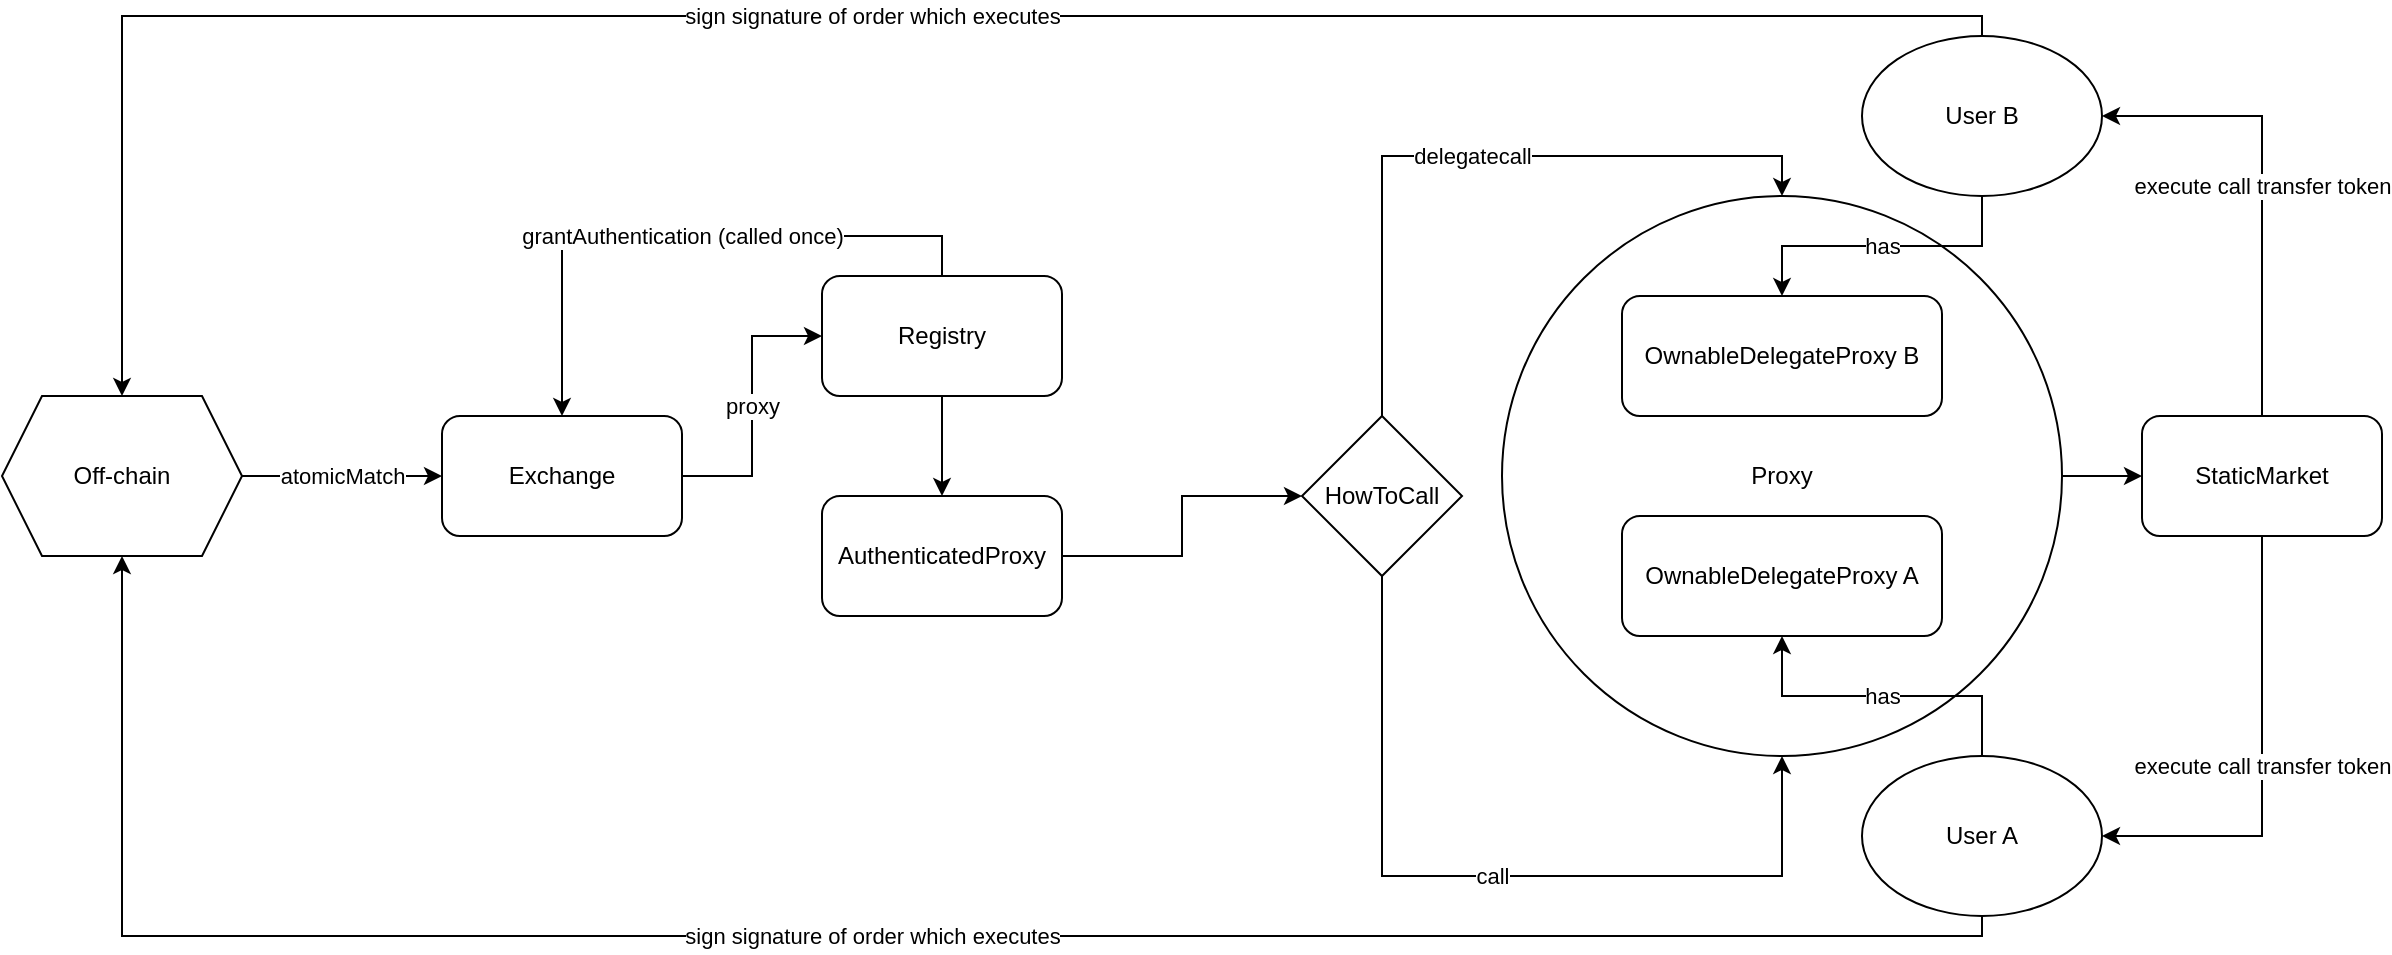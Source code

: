 <mxfile version="17.4.1" type="github"><diagram id="fuKiJAqC8t9YL4onfSZV" name="Page-1"><mxGraphModel dx="3592" dy="533" grid="1" gridSize="10" guides="1" tooltips="1" connect="1" arrows="1" fold="1" page="1" pageScale="1" pageWidth="1200" pageHeight="1600" math="0" shadow="0"><root><mxCell id="0"/><mxCell id="1" parent="0"/><mxCell id="op_VEtC7BkcbnqvF3gc2-1" value="OwnableDelegateProxy A" style="rounded=1;whiteSpace=wrap;html=1;" parent="1" vertex="1"><mxGeometry x="-530" y="290" width="160" height="60" as="geometry"/></mxCell><mxCell id="op_VEtC7BkcbnqvF3gc2-3" value="has" style="edgeStyle=orthogonalEdgeStyle;rounded=0;orthogonalLoop=1;jettySize=auto;html=1;" parent="1" source="op_VEtC7BkcbnqvF3gc2-2" target="op_VEtC7BkcbnqvF3gc2-1" edge="1"><mxGeometry relative="1" as="geometry"/></mxCell><mxCell id="Pw_K3rR0pV5wflo3pKvn-30" value="sign signature of order which executes" style="edgeStyle=orthogonalEdgeStyle;rounded=0;orthogonalLoop=1;jettySize=auto;html=1;entryX=0.5;entryY=1;entryDx=0;entryDy=0;" edge="1" parent="1" source="op_VEtC7BkcbnqvF3gc2-2" target="Pw_K3rR0pV5wflo3pKvn-29"><mxGeometry relative="1" as="geometry"><Array as="points"><mxPoint x="-350" y="500"/><mxPoint x="-1280" y="500"/></Array></mxGeometry></mxCell><mxCell id="op_VEtC7BkcbnqvF3gc2-2" value="User A" style="ellipse;whiteSpace=wrap;html=1;" parent="1" vertex="1"><mxGeometry x="-410" y="410" width="120" height="80" as="geometry"/></mxCell><mxCell id="Pw_K3rR0pV5wflo3pKvn-23" value="has" style="edgeStyle=orthogonalEdgeStyle;rounded=0;orthogonalLoop=1;jettySize=auto;html=1;" edge="1" parent="1" source="op_VEtC7BkcbnqvF3gc2-4" target="Pw_K3rR0pV5wflo3pKvn-8"><mxGeometry relative="1" as="geometry"><mxPoint as="offset"/></mxGeometry></mxCell><mxCell id="op_VEtC7BkcbnqvF3gc2-4" value="User B" style="ellipse;whiteSpace=wrap;html=1;" parent="1" vertex="1"><mxGeometry x="-410" y="50" width="120" height="80" as="geometry"/></mxCell><mxCell id="Pw_K3rR0pV5wflo3pKvn-7" style="edgeStyle=orthogonalEdgeStyle;rounded=0;orthogonalLoop=1;jettySize=auto;html=1;" edge="1" parent="1" source="Pw_K3rR0pV5wflo3pKvn-1" target="Pw_K3rR0pV5wflo3pKvn-2"><mxGeometry relative="1" as="geometry"/></mxCell><mxCell id="Pw_K3rR0pV5wflo3pKvn-18" value="&lt;span style=&quot;color: rgb(0, 0, 0); font-family: helvetica; font-size: 11px; font-style: normal; font-weight: 400; letter-spacing: normal; text-align: center; text-indent: 0px; text-transform: none; word-spacing: 0px; background-color: rgb(255, 255, 255); display: inline; float: none;&quot;&gt;grantAuthentication (called once)&lt;/span&gt;" style="edgeStyle=orthogonalEdgeStyle;rounded=0;orthogonalLoop=1;jettySize=auto;html=1;entryX=0.5;entryY=0;entryDx=0;entryDy=0;" edge="1" parent="1" source="Pw_K3rR0pV5wflo3pKvn-1" target="Pw_K3rR0pV5wflo3pKvn-9"><mxGeometry relative="1" as="geometry"><Array as="points"><mxPoint x="-870" y="150"/><mxPoint x="-1060" y="150"/></Array></mxGeometry></mxCell><mxCell id="Pw_K3rR0pV5wflo3pKvn-1" value="Registry" style="rounded=1;whiteSpace=wrap;html=1;" vertex="1" parent="1"><mxGeometry x="-930" y="170" width="120" height="60" as="geometry"/></mxCell><mxCell id="Pw_K3rR0pV5wflo3pKvn-4" value="" style="edgeStyle=orthogonalEdgeStyle;rounded=0;orthogonalLoop=1;jettySize=auto;html=1;" edge="1" parent="1" source="Pw_K3rR0pV5wflo3pKvn-2" target="Pw_K3rR0pV5wflo3pKvn-3"><mxGeometry relative="1" as="geometry"/></mxCell><mxCell id="Pw_K3rR0pV5wflo3pKvn-2" value="AuthenticatedProxy" style="rounded=1;whiteSpace=wrap;html=1;" vertex="1" parent="1"><mxGeometry x="-930" y="280" width="120" height="60" as="geometry"/></mxCell><mxCell id="Pw_K3rR0pV5wflo3pKvn-6" value="delegatecall" style="edgeStyle=orthogonalEdgeStyle;rounded=0;orthogonalLoop=1;jettySize=auto;html=1;entryX=0.5;entryY=0;entryDx=0;entryDy=0;exitX=0.5;exitY=0;exitDx=0;exitDy=0;" edge="1" parent="1" source="Pw_K3rR0pV5wflo3pKvn-3" target="Pw_K3rR0pV5wflo3pKvn-19"><mxGeometry relative="1" as="geometry"><mxPoint x="-550" y="310" as="targetPoint"/></mxGeometry></mxCell><mxCell id="Pw_K3rR0pV5wflo3pKvn-24" value="call" style="edgeStyle=orthogonalEdgeStyle;rounded=0;orthogonalLoop=1;jettySize=auto;html=1;entryX=0.5;entryY=1;entryDx=0;entryDy=0;" edge="1" parent="1" source="Pw_K3rR0pV5wflo3pKvn-3" target="Pw_K3rR0pV5wflo3pKvn-19"><mxGeometry relative="1" as="geometry"><Array as="points"><mxPoint x="-650" y="470"/><mxPoint x="-450" y="470"/></Array></mxGeometry></mxCell><mxCell id="Pw_K3rR0pV5wflo3pKvn-3" value="HowToCall" style="rhombus;whiteSpace=wrap;html=1;" vertex="1" parent="1"><mxGeometry x="-690" y="240" width="80" height="80" as="geometry"/></mxCell><mxCell id="Pw_K3rR0pV5wflo3pKvn-8" value="OwnableDelegateProxy B" style="rounded=1;whiteSpace=wrap;html=1;" vertex="1" parent="1"><mxGeometry x="-530" y="180" width="160" height="60" as="geometry"/></mxCell><mxCell id="Pw_K3rR0pV5wflo3pKvn-14" value="proxy" style="edgeStyle=orthogonalEdgeStyle;rounded=0;orthogonalLoop=1;jettySize=auto;html=1;entryX=0;entryY=0.5;entryDx=0;entryDy=0;" edge="1" parent="1" source="Pw_K3rR0pV5wflo3pKvn-9" target="Pw_K3rR0pV5wflo3pKvn-1"><mxGeometry relative="1" as="geometry"/></mxCell><mxCell id="Pw_K3rR0pV5wflo3pKvn-9" value="Exchange" style="rounded=1;whiteSpace=wrap;html=1;" vertex="1" parent="1"><mxGeometry x="-1120" y="240" width="120" height="60" as="geometry"/></mxCell><mxCell id="Pw_K3rR0pV5wflo3pKvn-26" style="edgeStyle=orthogonalEdgeStyle;rounded=0;orthogonalLoop=1;jettySize=auto;html=1;" edge="1" parent="1" source="Pw_K3rR0pV5wflo3pKvn-19" target="Pw_K3rR0pV5wflo3pKvn-25"><mxGeometry relative="1" as="geometry"/></mxCell><mxCell id="Pw_K3rR0pV5wflo3pKvn-19" value="Proxy" style="ellipse;whiteSpace=wrap;html=1;aspect=fixed;fillColor=none;" vertex="1" parent="1"><mxGeometry x="-590" y="130" width="280" height="280" as="geometry"/></mxCell><mxCell id="Pw_K3rR0pV5wflo3pKvn-27" value="execute call transfer token" style="edgeStyle=orthogonalEdgeStyle;rounded=0;orthogonalLoop=1;jettySize=auto;html=1;entryX=1;entryY=0.5;entryDx=0;entryDy=0;" edge="1" parent="1" source="Pw_K3rR0pV5wflo3pKvn-25" target="op_VEtC7BkcbnqvF3gc2-4"><mxGeometry relative="1" as="geometry"><Array as="points"><mxPoint x="-210" y="90"/></Array></mxGeometry></mxCell><mxCell id="Pw_K3rR0pV5wflo3pKvn-28" value="execute call transfer token&lt;br&gt;" style="edgeStyle=orthogonalEdgeStyle;rounded=0;orthogonalLoop=1;jettySize=auto;html=1;entryX=1;entryY=0.5;entryDx=0;entryDy=0;" edge="1" parent="1" source="Pw_K3rR0pV5wflo3pKvn-25" target="op_VEtC7BkcbnqvF3gc2-2"><mxGeometry relative="1" as="geometry"><Array as="points"><mxPoint x="-210" y="450"/></Array></mxGeometry></mxCell><mxCell id="Pw_K3rR0pV5wflo3pKvn-25" value="StaticMarket" style="rounded=1;whiteSpace=wrap;html=1;fillColor=none;" vertex="1" parent="1"><mxGeometry x="-270" y="240" width="120" height="60" as="geometry"/></mxCell><mxCell id="Pw_K3rR0pV5wflo3pKvn-32" value="atomicMatch" style="edgeStyle=orthogonalEdgeStyle;rounded=0;orthogonalLoop=1;jettySize=auto;html=1;entryX=0;entryY=0.5;entryDx=0;entryDy=0;" edge="1" parent="1" source="Pw_K3rR0pV5wflo3pKvn-29" target="Pw_K3rR0pV5wflo3pKvn-9"><mxGeometry relative="1" as="geometry"/></mxCell><mxCell id="Pw_K3rR0pV5wflo3pKvn-29" value="Off-chain" style="shape=hexagon;perimeter=hexagonPerimeter2;whiteSpace=wrap;html=1;fixedSize=1;fillColor=none;" vertex="1" parent="1"><mxGeometry x="-1340" y="230" width="120" height="80" as="geometry"/></mxCell><mxCell id="Pw_K3rR0pV5wflo3pKvn-31" value="sign signature of order which executes" style="edgeStyle=orthogonalEdgeStyle;rounded=0;orthogonalLoop=1;jettySize=auto;html=1;entryX=0.5;entryY=0;entryDx=0;entryDy=0;exitX=0.5;exitY=0;exitDx=0;exitDy=0;" edge="1" parent="1" source="op_VEtC7BkcbnqvF3gc2-4" target="Pw_K3rR0pV5wflo3pKvn-29"><mxGeometry relative="1" as="geometry"><mxPoint x="-340" y="500" as="sourcePoint"/><mxPoint x="-980" y="470" as="targetPoint"/><Array as="points"><mxPoint x="-350" y="40"/><mxPoint x="-1280" y="40"/></Array></mxGeometry></mxCell></root></mxGraphModel></diagram></mxfile>